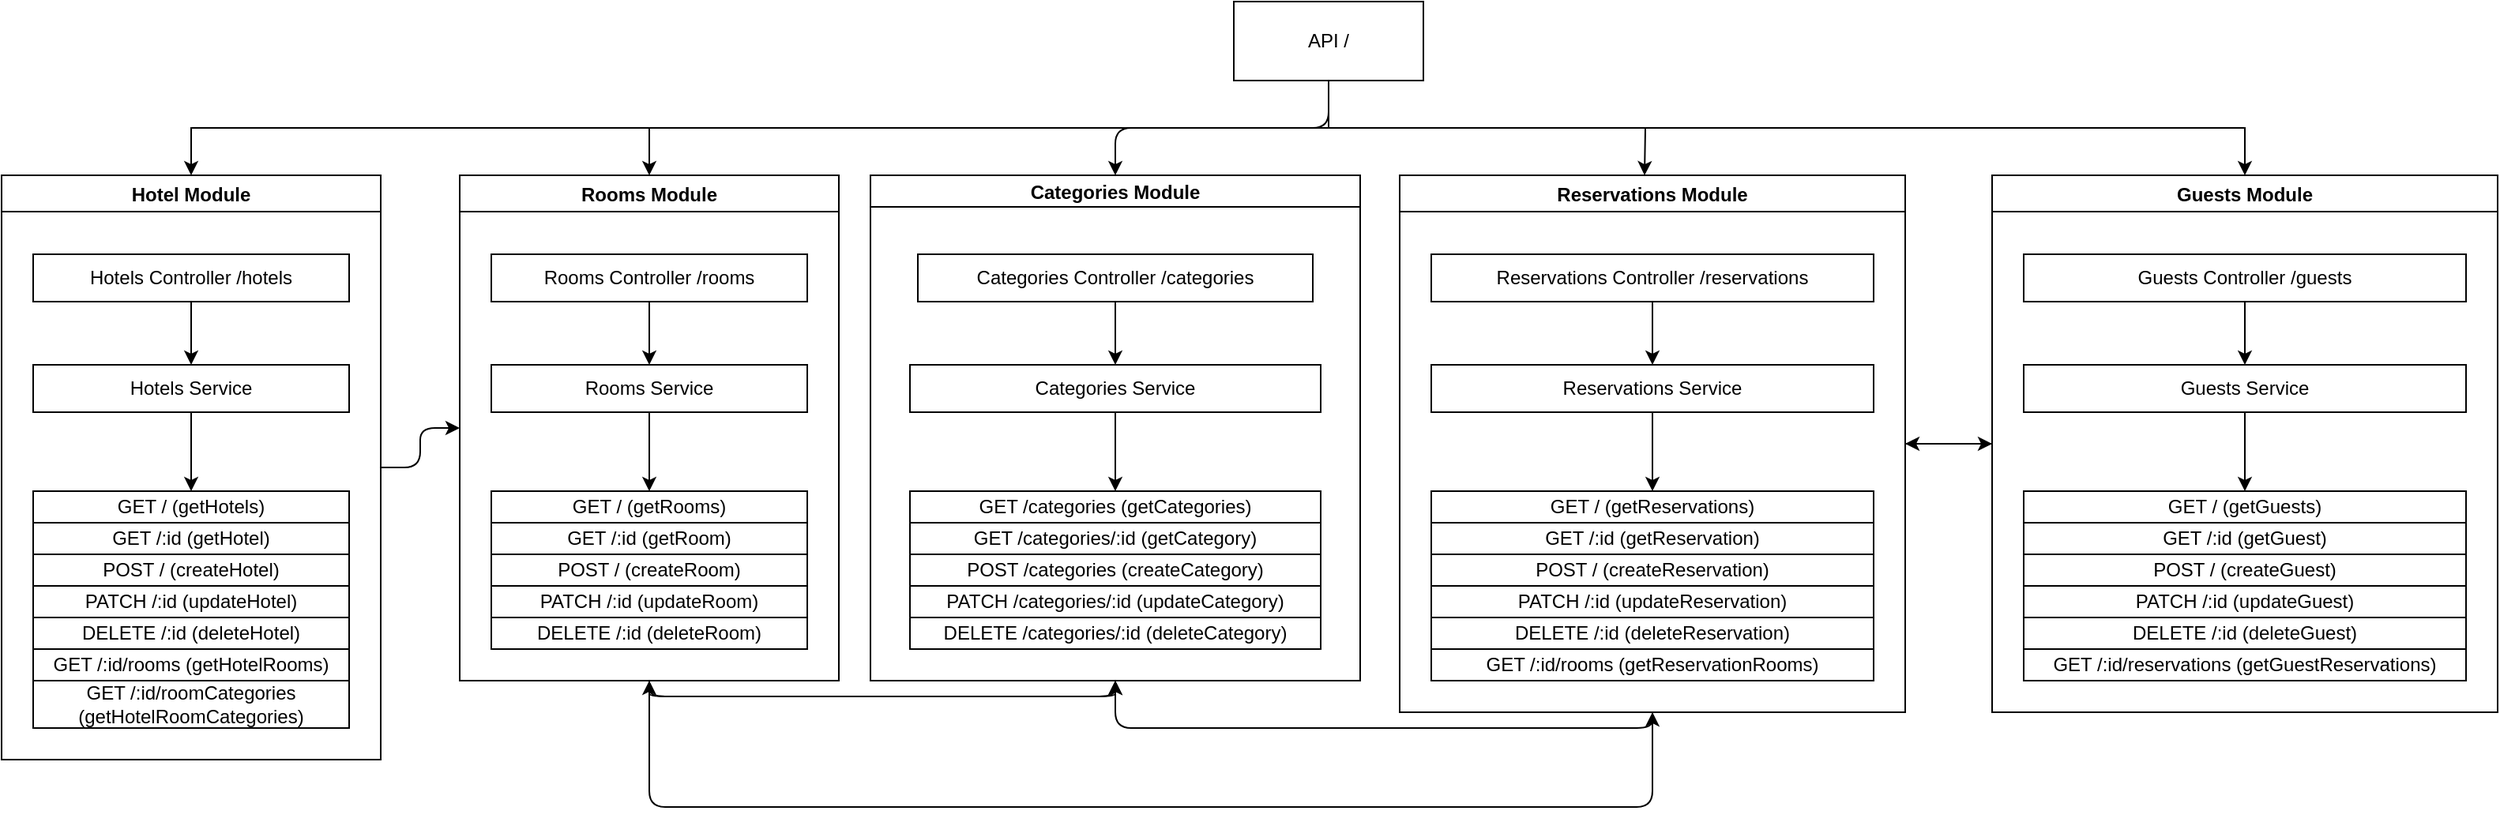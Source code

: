 <mxfile>
    <diagram id="FFv0Rk26pUSp2y-IaZdf" name="Page-1">
        <mxGraphModel dx="488" dy="796" grid="1" gridSize="10" guides="1" tooltips="1" connect="1" arrows="1" fold="1" page="1" pageScale="1" pageWidth="850" pageHeight="1100" math="0" shadow="0">
            <root>
                <mxCell id="0"/>
                <mxCell id="1" parent="0"/>
                <mxCell id="sKO1wdGzVSiYKihAOpJU-41" style="edgeStyle=orthogonalEdgeStyle;rounded=0;orthogonalLoop=1;jettySize=auto;html=1;exitX=0.5;exitY=1;exitDx=0;exitDy=0;entryX=0.5;entryY=0;entryDx=0;entryDy=0;" parent="1" source="sKO1wdGzVSiYKihAOpJU-2" target="sKO1wdGzVSiYKihAOpJU-3" edge="1">
                    <mxGeometry relative="1" as="geometry"/>
                </mxCell>
                <mxCell id="sKO1wdGzVSiYKihAOpJU-2" value="Hotels Controller /hotels" style="rounded=0;whiteSpace=wrap;html=1;" parent="1" vertex="1">
                    <mxGeometry x="80" y="170" width="200" height="30" as="geometry"/>
                </mxCell>
                <mxCell id="sKO1wdGzVSiYKihAOpJU-46" style="edgeStyle=orthogonalEdgeStyle;rounded=0;orthogonalLoop=1;jettySize=auto;html=1;exitX=0.5;exitY=1;exitDx=0;exitDy=0;entryX=0.5;entryY=0;entryDx=0;entryDy=0;" parent="1" source="sKO1wdGzVSiYKihAOpJU-3" target="sKO1wdGzVSiYKihAOpJU-8" edge="1">
                    <mxGeometry relative="1" as="geometry"/>
                </mxCell>
                <mxCell id="sKO1wdGzVSiYKihAOpJU-3" value="Hotels Service" style="rounded=0;whiteSpace=wrap;html=1;" parent="1" vertex="1">
                    <mxGeometry x="80" y="240" width="200" height="30" as="geometry"/>
                </mxCell>
                <mxCell id="sKO1wdGzVSiYKihAOpJU-9" value="" style="edgeStyle=orthogonalEdgeStyle;rounded=0;orthogonalLoop=1;jettySize=auto;html=1;" parent="1" source="sKO1wdGzVSiYKihAOpJU-4" target="sKO1wdGzVSiYKihAOpJU-8" edge="1">
                    <mxGeometry relative="1" as="geometry"/>
                </mxCell>
                <mxCell id="sKO1wdGzVSiYKihAOpJU-4" value="POST / (createHotel)" style="rounded=0;whiteSpace=wrap;html=1;" parent="1" vertex="1">
                    <mxGeometry x="80" y="360" width="200" height="20" as="geometry"/>
                </mxCell>
                <mxCell id="sKO1wdGzVSiYKihAOpJU-5" value="GET /:id (getHotel)" style="rounded=0;whiteSpace=wrap;html=1;" parent="1" vertex="1">
                    <mxGeometry x="80" y="340" width="200" height="20" as="geometry"/>
                </mxCell>
                <mxCell id="sKO1wdGzVSiYKihAOpJU-6" value="PATCH /:id (updateHotel)" style="rounded=0;whiteSpace=wrap;html=1;" parent="1" vertex="1">
                    <mxGeometry x="80" y="380" width="200" height="20" as="geometry"/>
                </mxCell>
                <mxCell id="sKO1wdGzVSiYKihAOpJU-7" value="DELETE /:id (deleteHotel)" style="rounded=0;whiteSpace=wrap;html=1;" parent="1" vertex="1">
                    <mxGeometry x="80" y="400" width="200" height="20" as="geometry"/>
                </mxCell>
                <mxCell id="sKO1wdGzVSiYKihAOpJU-8" value="GET / (getHotels)" style="rounded=0;whiteSpace=wrap;html=1;" parent="1" vertex="1">
                    <mxGeometry x="80" y="320" width="200" height="20" as="geometry"/>
                </mxCell>
                <mxCell id="sKO1wdGzVSiYKihAOpJU-42" style="edgeStyle=orthogonalEdgeStyle;rounded=0;orthogonalLoop=1;jettySize=auto;html=1;exitX=0.5;exitY=1;exitDx=0;exitDy=0;entryX=0.5;entryY=0;entryDx=0;entryDy=0;" parent="1" source="sKO1wdGzVSiYKihAOpJU-11" target="sKO1wdGzVSiYKihAOpJU-12" edge="1">
                    <mxGeometry relative="1" as="geometry"/>
                </mxCell>
                <mxCell id="sKO1wdGzVSiYKihAOpJU-49" style="edgeStyle=orthogonalEdgeStyle;rounded=0;orthogonalLoop=1;jettySize=auto;html=1;exitX=0.5;exitY=1;exitDx=0;exitDy=0;entryX=0.5;entryY=0;entryDx=0;entryDy=0;" parent="1" source="sKO1wdGzVSiYKihAOpJU-12" target="sKO1wdGzVSiYKihAOpJU-18" edge="1">
                    <mxGeometry relative="1" as="geometry"/>
                </mxCell>
                <mxCell id="sKO1wdGzVSiYKihAOpJU-12" value="Rooms Service" style="rounded=0;whiteSpace=wrap;html=1;" parent="1" vertex="1">
                    <mxGeometry x="370" y="240" width="200" height="30" as="geometry"/>
                </mxCell>
                <mxCell id="sKO1wdGzVSiYKihAOpJU-13" value="" style="edgeStyle=orthogonalEdgeStyle;rounded=0;orthogonalLoop=1;jettySize=auto;html=1;" parent="1" source="sKO1wdGzVSiYKihAOpJU-14" target="sKO1wdGzVSiYKihAOpJU-18" edge="1">
                    <mxGeometry relative="1" as="geometry"/>
                </mxCell>
                <mxCell id="sKO1wdGzVSiYKihAOpJU-14" value="POST / (createRoom)" style="rounded=0;whiteSpace=wrap;html=1;" parent="1" vertex="1">
                    <mxGeometry x="370" y="360" width="200" height="20" as="geometry"/>
                </mxCell>
                <mxCell id="sKO1wdGzVSiYKihAOpJU-15" value="GET /:id (getRoom)" style="rounded=0;whiteSpace=wrap;html=1;" parent="1" vertex="1">
                    <mxGeometry x="370" y="340" width="200" height="20" as="geometry"/>
                </mxCell>
                <mxCell id="sKO1wdGzVSiYKihAOpJU-16" value="PATCH /:id (updateRoom)" style="rounded=0;whiteSpace=wrap;html=1;" parent="1" vertex="1">
                    <mxGeometry x="370" y="380" width="200" height="20" as="geometry"/>
                </mxCell>
                <mxCell id="sKO1wdGzVSiYKihAOpJU-17" value="DELETE /:id (deleteRoom)" style="rounded=0;whiteSpace=wrap;html=1;" parent="1" vertex="1">
                    <mxGeometry x="370" y="400" width="200" height="20" as="geometry"/>
                </mxCell>
                <mxCell id="sKO1wdGzVSiYKihAOpJU-18" value="GET / (getRooms)" style="rounded=0;whiteSpace=wrap;html=1;" parent="1" vertex="1">
                    <mxGeometry x="370" y="320" width="200" height="20" as="geometry"/>
                </mxCell>
                <mxCell id="sKO1wdGzVSiYKihAOpJU-47" style="edgeStyle=orthogonalEdgeStyle;rounded=0;orthogonalLoop=1;jettySize=auto;html=1;exitX=0.5;exitY=1;exitDx=0;exitDy=0;entryX=0.5;entryY=0;entryDx=0;entryDy=0;" parent="1" source="sKO1wdGzVSiYKihAOpJU-28" target="sKO1wdGzVSiYKihAOpJU-34" edge="1">
                    <mxGeometry relative="1" as="geometry"/>
                </mxCell>
                <mxCell id="sKO1wdGzVSiYKihAOpJU-28" value="Categories Service" style="rounded=0;whiteSpace=wrap;html=1;" parent="1" vertex="1">
                    <mxGeometry x="635" y="240" width="260" height="30" as="geometry"/>
                </mxCell>
                <mxCell id="sKO1wdGzVSiYKihAOpJU-29" value="" style="edgeStyle=orthogonalEdgeStyle;rounded=0;orthogonalLoop=1;jettySize=auto;html=1;" parent="1" source="sKO1wdGzVSiYKihAOpJU-30" target="sKO1wdGzVSiYKihAOpJU-34" edge="1">
                    <mxGeometry relative="1" as="geometry"/>
                </mxCell>
                <mxCell id="sKO1wdGzVSiYKihAOpJU-30" value="POST /categories (createCategory)" style="rounded=0;whiteSpace=wrap;html=1;" parent="1" vertex="1">
                    <mxGeometry x="635" y="360" width="260" height="20" as="geometry"/>
                </mxCell>
                <mxCell id="sKO1wdGzVSiYKihAOpJU-31" value="GET /categories/:id (getCategory)" style="rounded=0;whiteSpace=wrap;html=1;" parent="1" vertex="1">
                    <mxGeometry x="635" y="340" width="260" height="20" as="geometry"/>
                </mxCell>
                <mxCell id="sKO1wdGzVSiYKihAOpJU-32" value="PATCH /categories/:id (updateCategory)" style="rounded=0;whiteSpace=wrap;html=1;" parent="1" vertex="1">
                    <mxGeometry x="635" y="380" width="260" height="20" as="geometry"/>
                </mxCell>
                <mxCell id="sKO1wdGzVSiYKihAOpJU-33" value="DELETE /categories/:id (deleteCategory)" style="rounded=0;whiteSpace=wrap;html=1;" parent="1" vertex="1">
                    <mxGeometry x="635" y="400" width="260" height="20" as="geometry"/>
                </mxCell>
                <mxCell id="sKO1wdGzVSiYKihAOpJU-34" value="GET /categories (getCategories)" style="rounded=0;whiteSpace=wrap;html=1;" parent="1" vertex="1">
                    <mxGeometry x="635" y="320" width="260" height="20" as="geometry"/>
                </mxCell>
                <mxCell id="sKO1wdGzVSiYKihAOpJU-81" style="edgeStyle=orthogonalEdgeStyle;rounded=0;orthogonalLoop=1;jettySize=auto;html=1;exitX=0.5;exitY=1;exitDx=0;exitDy=0;entryX=0.5;entryY=0;entryDx=0;entryDy=0;" parent="1" source="sKO1wdGzVSiYKihAOpJU-36" target="sKO1wdGzVSiYKihAOpJU-94" edge="1">
                    <mxGeometry relative="1" as="geometry">
                        <mxPoint x="1440" y="120" as="targetPoint"/>
                    </mxGeometry>
                </mxCell>
                <mxCell id="sKO1wdGzVSiYKihAOpJU-82" style="edgeStyle=orthogonalEdgeStyle;rounded=0;orthogonalLoop=1;jettySize=auto;html=1;exitX=0.5;exitY=1;exitDx=0;exitDy=0;" parent="1" source="sKO1wdGzVSiYKihAOpJU-36" edge="1">
                    <mxGeometry relative="1" as="geometry">
                        <mxPoint x="1100" y="120" as="targetPoint"/>
                    </mxGeometry>
                </mxCell>
                <mxCell id="sKO1wdGzVSiYKihAOpJU-83" style="edgeStyle=orthogonalEdgeStyle;rounded=0;orthogonalLoop=1;jettySize=auto;html=1;exitX=0.5;exitY=1;exitDx=0;exitDy=0;entryX=0.5;entryY=0;entryDx=0;entryDy=0;" parent="1" source="sKO1wdGzVSiYKihAOpJU-36" target="sKO1wdGzVSiYKihAOpJU-90" edge="1">
                    <mxGeometry relative="1" as="geometry">
                        <mxPoint x="600" y="120" as="targetPoint"/>
                    </mxGeometry>
                </mxCell>
                <mxCell id="sKO1wdGzVSiYKihAOpJU-84" style="edgeStyle=orthogonalEdgeStyle;rounded=0;orthogonalLoop=1;jettySize=auto;html=1;exitX=0.5;exitY=1;exitDx=0;exitDy=0;entryX=0.5;entryY=0;entryDx=0;entryDy=0;" parent="1" source="sKO1wdGzVSiYKihAOpJU-36" target="sKO1wdGzVSiYKihAOpJU-89" edge="1">
                    <mxGeometry relative="1" as="geometry">
                        <mxPoint x="220" y="70" as="targetPoint"/>
                    </mxGeometry>
                </mxCell>
                <mxCell id="11" style="edgeStyle=orthogonalEdgeStyle;html=1;exitX=0.5;exitY=1;exitDx=0;exitDy=0;entryX=0.5;entryY=0;entryDx=0;entryDy=0;" edge="1" parent="1" source="sKO1wdGzVSiYKihAOpJU-36" target="7">
                    <mxGeometry relative="1" as="geometry"/>
                </mxCell>
                <mxCell id="sKO1wdGzVSiYKihAOpJU-36" value="API /" style="rounded=0;whiteSpace=wrap;html=1;" parent="1" vertex="1">
                    <mxGeometry x="840" y="10" width="120" height="50" as="geometry"/>
                </mxCell>
                <mxCell id="sKO1wdGzVSiYKihAOpJU-56" style="edgeStyle=orthogonalEdgeStyle;rounded=0;orthogonalLoop=1;jettySize=auto;html=1;exitX=0.5;exitY=1;exitDx=0;exitDy=0;entryX=0.5;entryY=0;entryDx=0;entryDy=0;" parent="1" source="sKO1wdGzVSiYKihAOpJU-57" target="sKO1wdGzVSiYKihAOpJU-59" edge="1">
                    <mxGeometry relative="1" as="geometry"/>
                </mxCell>
                <mxCell id="sKO1wdGzVSiYKihAOpJU-57" value="Reservations Controller /reservations" style="rounded=0;whiteSpace=wrap;html=1;" parent="1" vertex="1">
                    <mxGeometry x="965" y="170" width="280" height="30" as="geometry"/>
                </mxCell>
                <mxCell id="sKO1wdGzVSiYKihAOpJU-58" style="edgeStyle=orthogonalEdgeStyle;rounded=0;orthogonalLoop=1;jettySize=auto;html=1;exitX=0.5;exitY=1;exitDx=0;exitDy=0;entryX=0.5;entryY=0;entryDx=0;entryDy=0;" parent="1" source="sKO1wdGzVSiYKihAOpJU-59" target="sKO1wdGzVSiYKihAOpJU-65" edge="1">
                    <mxGeometry relative="1" as="geometry"/>
                </mxCell>
                <mxCell id="sKO1wdGzVSiYKihAOpJU-59" value="Reservations Service" style="rounded=0;whiteSpace=wrap;html=1;" parent="1" vertex="1">
                    <mxGeometry x="965" y="240" width="280" height="30" as="geometry"/>
                </mxCell>
                <mxCell id="sKO1wdGzVSiYKihAOpJU-60" value="" style="edgeStyle=orthogonalEdgeStyle;rounded=0;orthogonalLoop=1;jettySize=auto;html=1;" parent="1" source="sKO1wdGzVSiYKihAOpJU-61" target="sKO1wdGzVSiYKihAOpJU-65" edge="1">
                    <mxGeometry relative="1" as="geometry"/>
                </mxCell>
                <mxCell id="sKO1wdGzVSiYKihAOpJU-61" value="POST / (createReservation)" style="rounded=0;whiteSpace=wrap;html=1;" parent="1" vertex="1">
                    <mxGeometry x="965" y="360" width="280" height="20" as="geometry"/>
                </mxCell>
                <mxCell id="sKO1wdGzVSiYKihAOpJU-62" value="GET /:id (getReservation)" style="rounded=0;whiteSpace=wrap;html=1;" parent="1" vertex="1">
                    <mxGeometry x="965" y="340" width="280" height="20" as="geometry"/>
                </mxCell>
                <mxCell id="sKO1wdGzVSiYKihAOpJU-63" value="PATCH /:id (updateReservation)" style="rounded=0;whiteSpace=wrap;html=1;" parent="1" vertex="1">
                    <mxGeometry x="965" y="380" width="280" height="20" as="geometry"/>
                </mxCell>
                <mxCell id="sKO1wdGzVSiYKihAOpJU-64" value="DELETE /:id (deleteReservation)" style="rounded=0;whiteSpace=wrap;html=1;" parent="1" vertex="1">
                    <mxGeometry x="965" y="400" width="280" height="20" as="geometry"/>
                </mxCell>
                <mxCell id="sKO1wdGzVSiYKihAOpJU-65" value="GET / (getReservations)" style="rounded=0;whiteSpace=wrap;html=1;" parent="1" vertex="1">
                    <mxGeometry x="965" y="320" width="280" height="20" as="geometry"/>
                </mxCell>
                <mxCell id="sKO1wdGzVSiYKihAOpJU-70" style="edgeStyle=orthogonalEdgeStyle;rounded=0;orthogonalLoop=1;jettySize=auto;html=1;exitX=0.5;exitY=1;exitDx=0;exitDy=0;entryX=0.5;entryY=0;entryDx=0;entryDy=0;" parent="1" source="sKO1wdGzVSiYKihAOpJU-71" target="sKO1wdGzVSiYKihAOpJU-73" edge="1">
                    <mxGeometry relative="1" as="geometry"/>
                </mxCell>
                <mxCell id="sKO1wdGzVSiYKihAOpJU-71" value="Guests Controller /guests" style="rounded=0;whiteSpace=wrap;html=1;" parent="1" vertex="1">
                    <mxGeometry x="1340" y="170" width="280" height="30" as="geometry"/>
                </mxCell>
                <mxCell id="sKO1wdGzVSiYKihAOpJU-72" style="edgeStyle=orthogonalEdgeStyle;rounded=0;orthogonalLoop=1;jettySize=auto;html=1;exitX=0.5;exitY=1;exitDx=0;exitDy=0;entryX=0.5;entryY=0;entryDx=0;entryDy=0;" parent="1" source="sKO1wdGzVSiYKihAOpJU-73" target="sKO1wdGzVSiYKihAOpJU-79" edge="1">
                    <mxGeometry relative="1" as="geometry"/>
                </mxCell>
                <mxCell id="sKO1wdGzVSiYKihAOpJU-73" value="Guests Service" style="rounded=0;whiteSpace=wrap;html=1;" parent="1" vertex="1">
                    <mxGeometry x="1340" y="240" width="280" height="30" as="geometry"/>
                </mxCell>
                <mxCell id="sKO1wdGzVSiYKihAOpJU-74" value="" style="edgeStyle=orthogonalEdgeStyle;rounded=0;orthogonalLoop=1;jettySize=auto;html=1;" parent="1" source="sKO1wdGzVSiYKihAOpJU-75" target="sKO1wdGzVSiYKihAOpJU-79" edge="1">
                    <mxGeometry relative="1" as="geometry"/>
                </mxCell>
                <mxCell id="sKO1wdGzVSiYKihAOpJU-75" value="POST / (createGuest)" style="rounded=0;whiteSpace=wrap;html=1;" parent="1" vertex="1">
                    <mxGeometry x="1340" y="360" width="280" height="20" as="geometry"/>
                </mxCell>
                <mxCell id="sKO1wdGzVSiYKihAOpJU-76" value="GET /:id (getGuest)" style="rounded=0;whiteSpace=wrap;html=1;" parent="1" vertex="1">
                    <mxGeometry x="1340" y="340" width="280" height="20" as="geometry"/>
                </mxCell>
                <mxCell id="sKO1wdGzVSiYKihAOpJU-77" value="PATCH /:id (updateGuest)" style="rounded=0;whiteSpace=wrap;html=1;" parent="1" vertex="1">
                    <mxGeometry x="1340" y="380" width="280" height="20" as="geometry"/>
                </mxCell>
                <mxCell id="sKO1wdGzVSiYKihAOpJU-78" value="DELETE /:id (deleteGuest)" style="rounded=0;whiteSpace=wrap;html=1;" parent="1" vertex="1">
                    <mxGeometry x="1340" y="400" width="280" height="20" as="geometry"/>
                </mxCell>
                <mxCell id="sKO1wdGzVSiYKihAOpJU-79" value="GET / (getGuests)" style="rounded=0;whiteSpace=wrap;html=1;" parent="1" vertex="1">
                    <mxGeometry x="1340" y="320" width="280" height="20" as="geometry"/>
                </mxCell>
                <mxCell id="sKO1wdGzVSiYKihAOpJU-87" value="GET /:id/reservations (getGuestReservations)" style="rounded=0;whiteSpace=wrap;html=1;" parent="1" vertex="1">
                    <mxGeometry x="1340" y="420" width="280" height="20" as="geometry"/>
                </mxCell>
                <mxCell id="sKO1wdGzVSiYKihAOpJU-88" value="GET /:id/rooms (getReservationRooms)" style="rounded=0;whiteSpace=wrap;html=1;" parent="1" vertex="1">
                    <mxGeometry x="965" y="420" width="280" height="20" as="geometry"/>
                </mxCell>
                <mxCell id="13" style="edgeStyle=orthogonalEdgeStyle;html=1;exitX=1;exitY=0.5;exitDx=0;exitDy=0;entryX=0;entryY=0.5;entryDx=0;entryDy=0;" edge="1" parent="1" source="sKO1wdGzVSiYKihAOpJU-89" target="sKO1wdGzVSiYKihAOpJU-90">
                    <mxGeometry relative="1" as="geometry"/>
                </mxCell>
                <mxCell id="sKO1wdGzVSiYKihAOpJU-89" value="Hotel Module" style="swimlane;rounded=0;" parent="1" vertex="1">
                    <mxGeometry x="60" y="120" width="240" height="370" as="geometry"/>
                </mxCell>
                <mxCell id="3" value="GET /:id/rooms (getHotelRooms)" style="rounded=0;whiteSpace=wrap;html=1;" parent="sKO1wdGzVSiYKihAOpJU-89" vertex="1">
                    <mxGeometry x="20" y="300" width="200" height="20" as="geometry"/>
                </mxCell>
                <mxCell id="5" value="GET /:id/roomCategories (getHotelRoomCategories)" style="rounded=0;whiteSpace=wrap;html=1;" parent="sKO1wdGzVSiYKihAOpJU-89" vertex="1">
                    <mxGeometry x="20" y="320" width="200" height="30" as="geometry"/>
                </mxCell>
                <mxCell id="14" style="edgeStyle=orthogonalEdgeStyle;html=1;exitX=0.5;exitY=1;exitDx=0;exitDy=0;entryX=0.5;entryY=1;entryDx=0;entryDy=0;" edge="1" parent="1" source="sKO1wdGzVSiYKihAOpJU-90" target="7">
                    <mxGeometry relative="1" as="geometry">
                        <mxPoint x="650" y="560" as="targetPoint"/>
                    </mxGeometry>
                </mxCell>
                <mxCell id="17" style="edgeStyle=orthogonalEdgeStyle;html=1;exitX=0.5;exitY=1;exitDx=0;exitDy=0;entryX=0.5;entryY=1;entryDx=0;entryDy=0;" edge="1" parent="1" source="sKO1wdGzVSiYKihAOpJU-90" target="sKO1wdGzVSiYKihAOpJU-92">
                    <mxGeometry relative="1" as="geometry">
                        <mxPoint x="1090" y="570" as="targetPoint"/>
                        <Array as="points">
                            <mxPoint x="470" y="520"/>
                            <mxPoint x="1105" y="520"/>
                        </Array>
                    </mxGeometry>
                </mxCell>
                <mxCell id="sKO1wdGzVSiYKihAOpJU-90" value="Rooms Module" style="swimlane;rounded=0;" parent="1" vertex="1">
                    <mxGeometry x="350" y="120" width="240" height="320" as="geometry"/>
                </mxCell>
                <mxCell id="sKO1wdGzVSiYKihAOpJU-11" value="Rooms Controller /rooms" style="rounded=0;whiteSpace=wrap;html=1;" parent="sKO1wdGzVSiYKihAOpJU-90" vertex="1">
                    <mxGeometry x="20" y="50" width="200" height="30" as="geometry"/>
                </mxCell>
                <mxCell id="sKO1wdGzVSiYKihAOpJU-98" style="edgeStyle=orthogonalEdgeStyle;rounded=0;orthogonalLoop=1;jettySize=auto;html=1;exitX=1;exitY=0.5;exitDx=0;exitDy=0;entryX=0;entryY=0.5;entryDx=0;entryDy=0;" parent="1" source="sKO1wdGzVSiYKihAOpJU-92" target="sKO1wdGzVSiYKihAOpJU-94" edge="1">
                    <mxGeometry relative="1" as="geometry"/>
                </mxCell>
                <mxCell id="16" style="edgeStyle=orthogonalEdgeStyle;html=1;exitX=0.5;exitY=1;exitDx=0;exitDy=0;entryX=0.5;entryY=1;entryDx=0;entryDy=0;" edge="1" parent="1" source="sKO1wdGzVSiYKihAOpJU-92" target="7">
                    <mxGeometry relative="1" as="geometry">
                        <mxPoint x="810" y="520" as="targetPoint"/>
                    </mxGeometry>
                </mxCell>
                <mxCell id="sKO1wdGzVSiYKihAOpJU-92" value="Reservations Module" style="swimlane;rounded=0;" parent="1" vertex="1">
                    <mxGeometry x="945" y="120" width="320" height="340" as="geometry"/>
                </mxCell>
                <mxCell id="sKO1wdGzVSiYKihAOpJU-97" style="edgeStyle=orthogonalEdgeStyle;rounded=0;orthogonalLoop=1;jettySize=auto;html=1;exitX=0;exitY=0.5;exitDx=0;exitDy=0;entryX=1;entryY=0.5;entryDx=0;entryDy=0;" parent="1" source="sKO1wdGzVSiYKihAOpJU-94" target="sKO1wdGzVSiYKihAOpJU-92" edge="1">
                    <mxGeometry relative="1" as="geometry"/>
                </mxCell>
                <mxCell id="sKO1wdGzVSiYKihAOpJU-94" value="Guests Module" style="swimlane;rounded=0;" parent="1" vertex="1">
                    <mxGeometry x="1320" y="120" width="320" height="340" as="geometry"/>
                </mxCell>
                <mxCell id="15" style="edgeStyle=orthogonalEdgeStyle;html=1;exitX=0.5;exitY=1;exitDx=0;exitDy=0;entryX=0.5;entryY=1;entryDx=0;entryDy=0;" edge="1" parent="1" source="7" target="sKO1wdGzVSiYKihAOpJU-90">
                    <mxGeometry relative="1" as="geometry">
                        <mxPoint x="490" y="520" as="targetPoint"/>
                    </mxGeometry>
                </mxCell>
                <mxCell id="7" value="Categories Module" style="swimlane;rounded=0;startSize=20;" vertex="1" parent="1">
                    <mxGeometry x="610" y="120" width="310" height="320" as="geometry"/>
                </mxCell>
                <mxCell id="8" value="Categories Controller /categories" style="rounded=0;whiteSpace=wrap;html=1;" vertex="1" parent="7">
                    <mxGeometry x="30" y="50" width="250" height="30" as="geometry"/>
                </mxCell>
                <mxCell id="12" style="edgeStyle=orthogonalEdgeStyle;html=1;exitX=0.5;exitY=1;exitDx=0;exitDy=0;" edge="1" parent="1" source="8">
                    <mxGeometry relative="1" as="geometry">
                        <mxPoint x="765" y="240" as="targetPoint"/>
                    </mxGeometry>
                </mxCell>
            </root>
        </mxGraphModel>
    </diagram>
</mxfile>